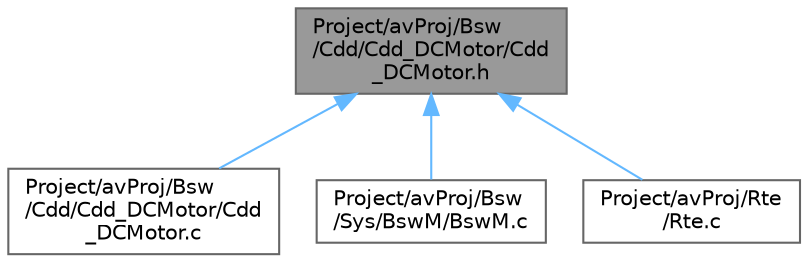 digraph "Project/avProj/Bsw/Cdd/Cdd_DCMotor/Cdd_DCMotor.h"
{
 // LATEX_PDF_SIZE
  bgcolor="transparent";
  edge [fontname=Helvetica,fontsize=10,labelfontname=Helvetica,labelfontsize=10];
  node [fontname=Helvetica,fontsize=10,shape=box,height=0.2,width=0.4];
  Node1 [id="Node000001",label="Project/avProj/Bsw\l/Cdd/Cdd_DCMotor/Cdd\l_DCMotor.h",height=0.2,width=0.4,color="gray40", fillcolor="grey60", style="filled", fontcolor="black",tooltip=" "];
  Node1 -> Node2 [id="edge1_Node000001_Node000002",dir="back",color="steelblue1",style="solid",tooltip=" "];
  Node2 [id="Node000002",label="Project/avProj/Bsw\l/Cdd/Cdd_DCMotor/Cdd\l_DCMotor.c",height=0.2,width=0.4,color="grey40", fillcolor="white", style="filled",URL="$_cdd___d_c_motor_8c.html",tooltip=" "];
  Node1 -> Node3 [id="edge2_Node000001_Node000003",dir="back",color="steelblue1",style="solid",tooltip=" "];
  Node3 [id="Node000003",label="Project/avProj/Bsw\l/Sys/BswM/BswM.c",height=0.2,width=0.4,color="grey40", fillcolor="white", style="filled",URL="$_bsw_m_8c.html",tooltip=" "];
  Node1 -> Node4 [id="edge3_Node000001_Node000004",dir="back",color="steelblue1",style="solid",tooltip=" "];
  Node4 [id="Node000004",label="Project/avProj/Rte\l/Rte.c",height=0.2,width=0.4,color="grey40", fillcolor="white", style="filled",URL="$_rte_8c.html",tooltip=" "];
}
